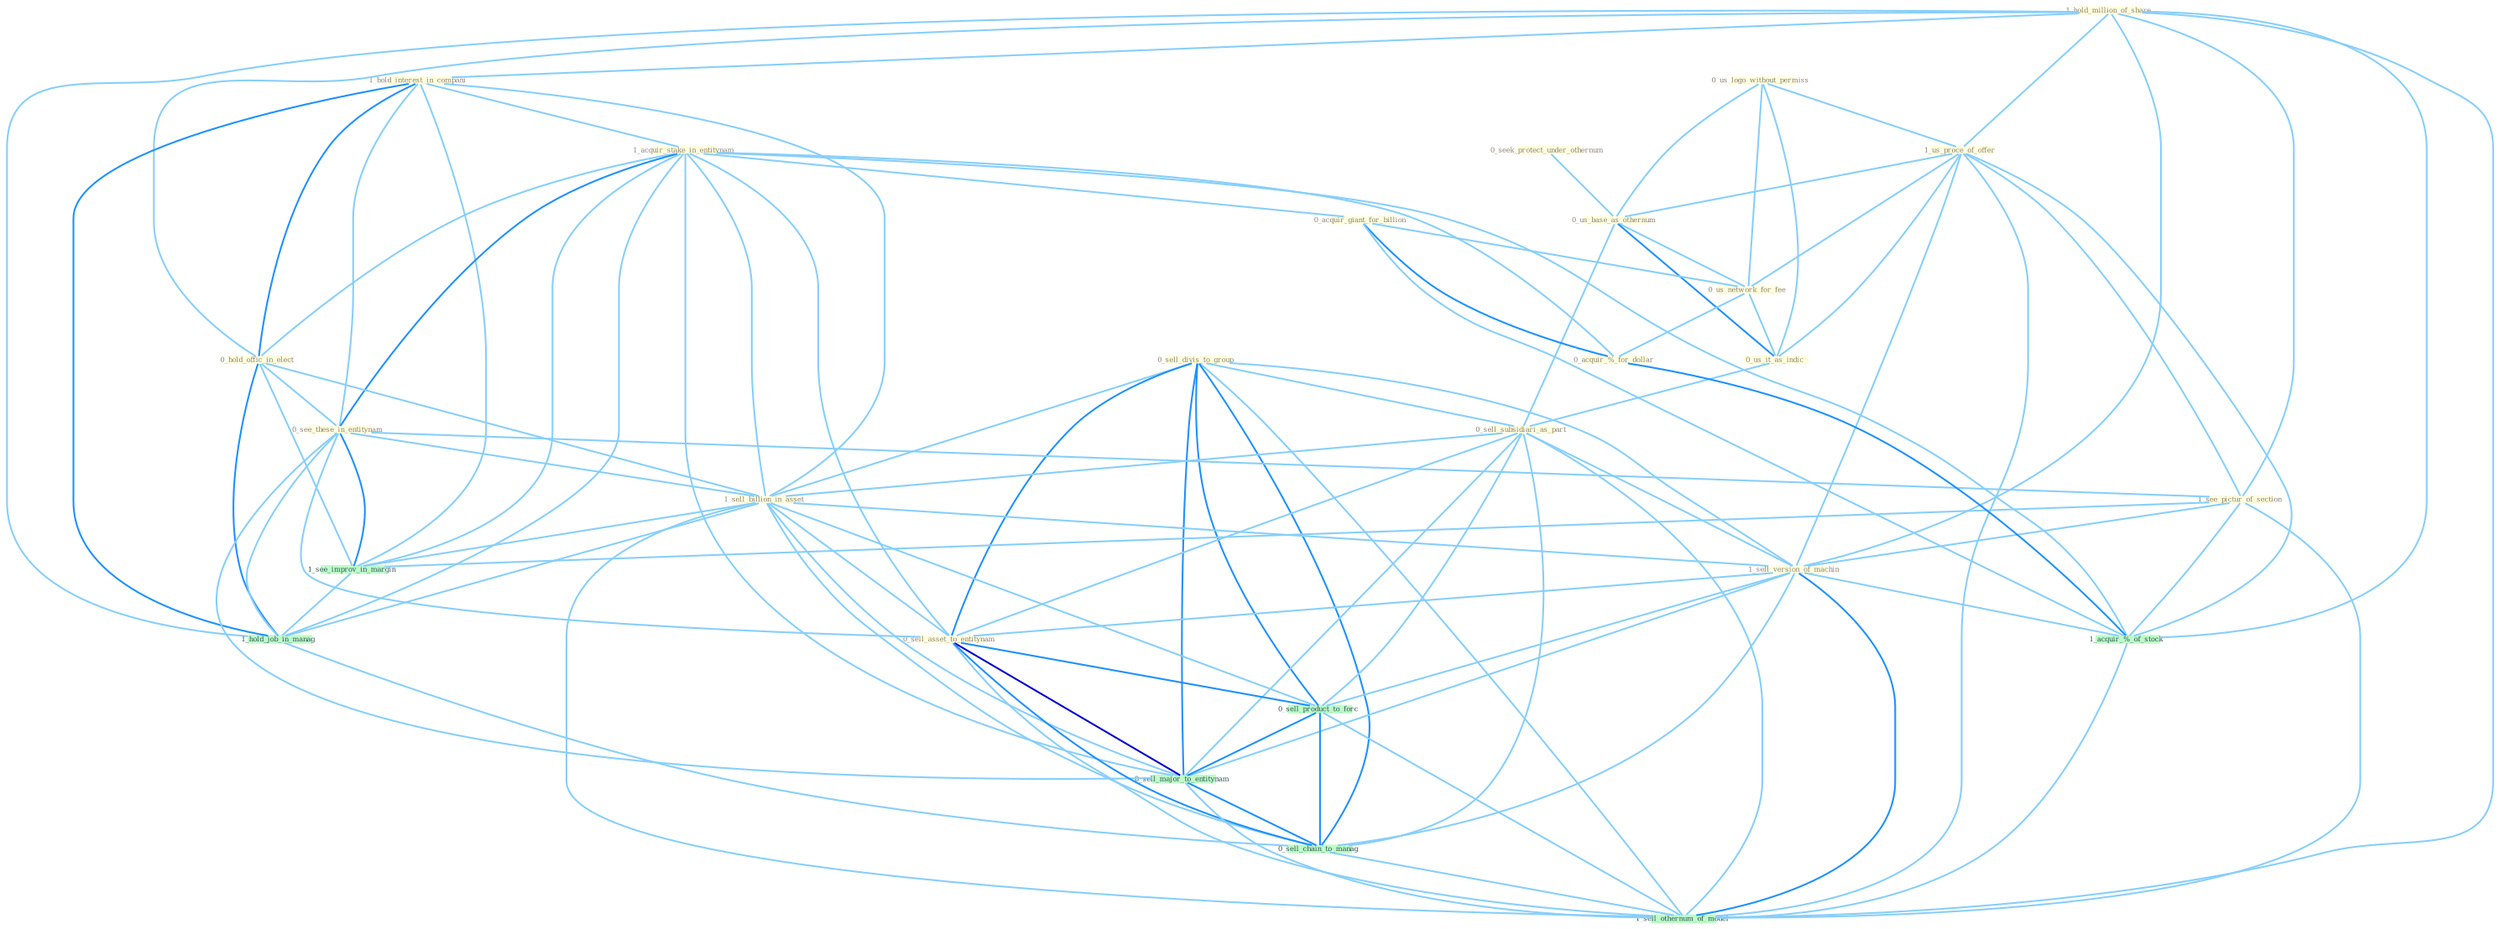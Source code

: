 Graph G{ 
    node
    [shape=polygon,style=filled,width=.5,height=.06,color="#BDFCC9",fixedsize=true,fontsize=4,
    fontcolor="#2f4f4f"];
    {node
    [color="#ffffe0", fontcolor="#8b7d6b"] "0_seek_protect_under_othernum " "1_hold_million_of_share " "0_sell_divis_to_group " "1_hold_interest_in_compani " "0_us_logo_without_permiss " "1_acquir_stake_in_entitynam " "1_us_proce_of_offer " "0_hold_offic_in_elect " "0_us_base_as_othernum " "0_see_these_in_entitynam " "0_acquir_giant_for_billion " "0_us_network_for_fee " "1_see_pictur_of_section " "0_us_it_as_indic " "0_acquir_%_for_dollar " "0_sell_subsidiari_as_part " "1_sell_billion_in_asset " "1_sell_version_of_machin " "0_sell_asset_to_entitynam "}
{node [color="#fff0f5", fontcolor="#b22222"]}
edge [color="#B0E2FF"];

	"0_seek_protect_under_othernum " -- "0_us_base_as_othernum " [w="1", color="#87cefa" ];
	"1_hold_million_of_share " -- "1_hold_interest_in_compani " [w="1", color="#87cefa" ];
	"1_hold_million_of_share " -- "1_us_proce_of_offer " [w="1", color="#87cefa" ];
	"1_hold_million_of_share " -- "0_hold_offic_in_elect " [w="1", color="#87cefa" ];
	"1_hold_million_of_share " -- "1_see_pictur_of_section " [w="1", color="#87cefa" ];
	"1_hold_million_of_share " -- "1_sell_version_of_machin " [w="1", color="#87cefa" ];
	"1_hold_million_of_share " -- "1_acquir_%_of_stock " [w="1", color="#87cefa" ];
	"1_hold_million_of_share " -- "1_hold_job_in_manag " [w="1", color="#87cefa" ];
	"1_hold_million_of_share " -- "1_sell_othernum_of_model " [w="1", color="#87cefa" ];
	"0_sell_divis_to_group " -- "0_sell_subsidiari_as_part " [w="1", color="#87cefa" ];
	"0_sell_divis_to_group " -- "1_sell_billion_in_asset " [w="1", color="#87cefa" ];
	"0_sell_divis_to_group " -- "1_sell_version_of_machin " [w="1", color="#87cefa" ];
	"0_sell_divis_to_group " -- "0_sell_asset_to_entitynam " [w="2", color="#1e90ff" , len=0.8];
	"0_sell_divis_to_group " -- "0_sell_product_to_forc " [w="2", color="#1e90ff" , len=0.8];
	"0_sell_divis_to_group " -- "0_sell_major_to_entitynam " [w="2", color="#1e90ff" , len=0.8];
	"0_sell_divis_to_group " -- "0_sell_chain_to_manag " [w="2", color="#1e90ff" , len=0.8];
	"0_sell_divis_to_group " -- "1_sell_othernum_of_model " [w="1", color="#87cefa" ];
	"1_hold_interest_in_compani " -- "1_acquir_stake_in_entitynam " [w="1", color="#87cefa" ];
	"1_hold_interest_in_compani " -- "0_hold_offic_in_elect " [w="2", color="#1e90ff" , len=0.8];
	"1_hold_interest_in_compani " -- "0_see_these_in_entitynam " [w="1", color="#87cefa" ];
	"1_hold_interest_in_compani " -- "1_sell_billion_in_asset " [w="1", color="#87cefa" ];
	"1_hold_interest_in_compani " -- "1_see_improv_in_margin " [w="1", color="#87cefa" ];
	"1_hold_interest_in_compani " -- "1_hold_job_in_manag " [w="2", color="#1e90ff" , len=0.8];
	"0_us_logo_without_permiss " -- "1_us_proce_of_offer " [w="1", color="#87cefa" ];
	"0_us_logo_without_permiss " -- "0_us_base_as_othernum " [w="1", color="#87cefa" ];
	"0_us_logo_without_permiss " -- "0_us_network_for_fee " [w="1", color="#87cefa" ];
	"0_us_logo_without_permiss " -- "0_us_it_as_indic " [w="1", color="#87cefa" ];
	"1_acquir_stake_in_entitynam " -- "0_hold_offic_in_elect " [w="1", color="#87cefa" ];
	"1_acquir_stake_in_entitynam " -- "0_see_these_in_entitynam " [w="2", color="#1e90ff" , len=0.8];
	"1_acquir_stake_in_entitynam " -- "0_acquir_giant_for_billion " [w="1", color="#87cefa" ];
	"1_acquir_stake_in_entitynam " -- "0_acquir_%_for_dollar " [w="1", color="#87cefa" ];
	"1_acquir_stake_in_entitynam " -- "1_sell_billion_in_asset " [w="1", color="#87cefa" ];
	"1_acquir_stake_in_entitynam " -- "0_sell_asset_to_entitynam " [w="1", color="#87cefa" ];
	"1_acquir_stake_in_entitynam " -- "1_see_improv_in_margin " [w="1", color="#87cefa" ];
	"1_acquir_stake_in_entitynam " -- "1_acquir_%_of_stock " [w="1", color="#87cefa" ];
	"1_acquir_stake_in_entitynam " -- "1_hold_job_in_manag " [w="1", color="#87cefa" ];
	"1_acquir_stake_in_entitynam " -- "0_sell_major_to_entitynam " [w="1", color="#87cefa" ];
	"1_us_proce_of_offer " -- "0_us_base_as_othernum " [w="1", color="#87cefa" ];
	"1_us_proce_of_offer " -- "0_us_network_for_fee " [w="1", color="#87cefa" ];
	"1_us_proce_of_offer " -- "1_see_pictur_of_section " [w="1", color="#87cefa" ];
	"1_us_proce_of_offer " -- "0_us_it_as_indic " [w="1", color="#87cefa" ];
	"1_us_proce_of_offer " -- "1_sell_version_of_machin " [w="1", color="#87cefa" ];
	"1_us_proce_of_offer " -- "1_acquir_%_of_stock " [w="1", color="#87cefa" ];
	"1_us_proce_of_offer " -- "1_sell_othernum_of_model " [w="1", color="#87cefa" ];
	"0_hold_offic_in_elect " -- "0_see_these_in_entitynam " [w="1", color="#87cefa" ];
	"0_hold_offic_in_elect " -- "1_sell_billion_in_asset " [w="1", color="#87cefa" ];
	"0_hold_offic_in_elect " -- "1_see_improv_in_margin " [w="1", color="#87cefa" ];
	"0_hold_offic_in_elect " -- "1_hold_job_in_manag " [w="2", color="#1e90ff" , len=0.8];
	"0_us_base_as_othernum " -- "0_us_network_for_fee " [w="1", color="#87cefa" ];
	"0_us_base_as_othernum " -- "0_us_it_as_indic " [w="2", color="#1e90ff" , len=0.8];
	"0_us_base_as_othernum " -- "0_sell_subsidiari_as_part " [w="1", color="#87cefa" ];
	"0_see_these_in_entitynam " -- "1_see_pictur_of_section " [w="1", color="#87cefa" ];
	"0_see_these_in_entitynam " -- "1_sell_billion_in_asset " [w="1", color="#87cefa" ];
	"0_see_these_in_entitynam " -- "0_sell_asset_to_entitynam " [w="1", color="#87cefa" ];
	"0_see_these_in_entitynam " -- "1_see_improv_in_margin " [w="2", color="#1e90ff" , len=0.8];
	"0_see_these_in_entitynam " -- "1_hold_job_in_manag " [w="1", color="#87cefa" ];
	"0_see_these_in_entitynam " -- "0_sell_major_to_entitynam " [w="1", color="#87cefa" ];
	"0_acquir_giant_for_billion " -- "0_us_network_for_fee " [w="1", color="#87cefa" ];
	"0_acquir_giant_for_billion " -- "0_acquir_%_for_dollar " [w="2", color="#1e90ff" , len=0.8];
	"0_acquir_giant_for_billion " -- "1_acquir_%_of_stock " [w="1", color="#87cefa" ];
	"0_us_network_for_fee " -- "0_us_it_as_indic " [w="1", color="#87cefa" ];
	"0_us_network_for_fee " -- "0_acquir_%_for_dollar " [w="1", color="#87cefa" ];
	"1_see_pictur_of_section " -- "1_sell_version_of_machin " [w="1", color="#87cefa" ];
	"1_see_pictur_of_section " -- "1_see_improv_in_margin " [w="1", color="#87cefa" ];
	"1_see_pictur_of_section " -- "1_acquir_%_of_stock " [w="1", color="#87cefa" ];
	"1_see_pictur_of_section " -- "1_sell_othernum_of_model " [w="1", color="#87cefa" ];
	"0_us_it_as_indic " -- "0_sell_subsidiari_as_part " [w="1", color="#87cefa" ];
	"0_acquir_%_for_dollar " -- "1_acquir_%_of_stock " [w="2", color="#1e90ff" , len=0.8];
	"0_sell_subsidiari_as_part " -- "1_sell_billion_in_asset " [w="1", color="#87cefa" ];
	"0_sell_subsidiari_as_part " -- "1_sell_version_of_machin " [w="1", color="#87cefa" ];
	"0_sell_subsidiari_as_part " -- "0_sell_asset_to_entitynam " [w="1", color="#87cefa" ];
	"0_sell_subsidiari_as_part " -- "0_sell_product_to_forc " [w="1", color="#87cefa" ];
	"0_sell_subsidiari_as_part " -- "0_sell_major_to_entitynam " [w="1", color="#87cefa" ];
	"0_sell_subsidiari_as_part " -- "0_sell_chain_to_manag " [w="1", color="#87cefa" ];
	"0_sell_subsidiari_as_part " -- "1_sell_othernum_of_model " [w="1", color="#87cefa" ];
	"1_sell_billion_in_asset " -- "1_sell_version_of_machin " [w="1", color="#87cefa" ];
	"1_sell_billion_in_asset " -- "0_sell_asset_to_entitynam " [w="1", color="#87cefa" ];
	"1_sell_billion_in_asset " -- "1_see_improv_in_margin " [w="1", color="#87cefa" ];
	"1_sell_billion_in_asset " -- "1_hold_job_in_manag " [w="1", color="#87cefa" ];
	"1_sell_billion_in_asset " -- "0_sell_product_to_forc " [w="1", color="#87cefa" ];
	"1_sell_billion_in_asset " -- "0_sell_major_to_entitynam " [w="1", color="#87cefa" ];
	"1_sell_billion_in_asset " -- "0_sell_chain_to_manag " [w="1", color="#87cefa" ];
	"1_sell_billion_in_asset " -- "1_sell_othernum_of_model " [w="1", color="#87cefa" ];
	"1_sell_version_of_machin " -- "0_sell_asset_to_entitynam " [w="1", color="#87cefa" ];
	"1_sell_version_of_machin " -- "1_acquir_%_of_stock " [w="1", color="#87cefa" ];
	"1_sell_version_of_machin " -- "0_sell_product_to_forc " [w="1", color="#87cefa" ];
	"1_sell_version_of_machin " -- "0_sell_major_to_entitynam " [w="1", color="#87cefa" ];
	"1_sell_version_of_machin " -- "0_sell_chain_to_manag " [w="1", color="#87cefa" ];
	"1_sell_version_of_machin " -- "1_sell_othernum_of_model " [w="2", color="#1e90ff" , len=0.8];
	"0_sell_asset_to_entitynam " -- "0_sell_product_to_forc " [w="2", color="#1e90ff" , len=0.8];
	"0_sell_asset_to_entitynam " -- "0_sell_major_to_entitynam " [w="3", color="#0000cd" , len=0.6];
	"0_sell_asset_to_entitynam " -- "0_sell_chain_to_manag " [w="2", color="#1e90ff" , len=0.8];
	"0_sell_asset_to_entitynam " -- "1_sell_othernum_of_model " [w="1", color="#87cefa" ];
	"1_see_improv_in_margin " -- "1_hold_job_in_manag " [w="1", color="#87cefa" ];
	"1_acquir_%_of_stock " -- "1_sell_othernum_of_model " [w="1", color="#87cefa" ];
	"1_hold_job_in_manag " -- "0_sell_chain_to_manag " [w="1", color="#87cefa" ];
	"0_sell_product_to_forc " -- "0_sell_major_to_entitynam " [w="2", color="#1e90ff" , len=0.8];
	"0_sell_product_to_forc " -- "0_sell_chain_to_manag " [w="2", color="#1e90ff" , len=0.8];
	"0_sell_product_to_forc " -- "1_sell_othernum_of_model " [w="1", color="#87cefa" ];
	"0_sell_major_to_entitynam " -- "0_sell_chain_to_manag " [w="2", color="#1e90ff" , len=0.8];
	"0_sell_major_to_entitynam " -- "1_sell_othernum_of_model " [w="1", color="#87cefa" ];
	"0_sell_chain_to_manag " -- "1_sell_othernum_of_model " [w="1", color="#87cefa" ];
}